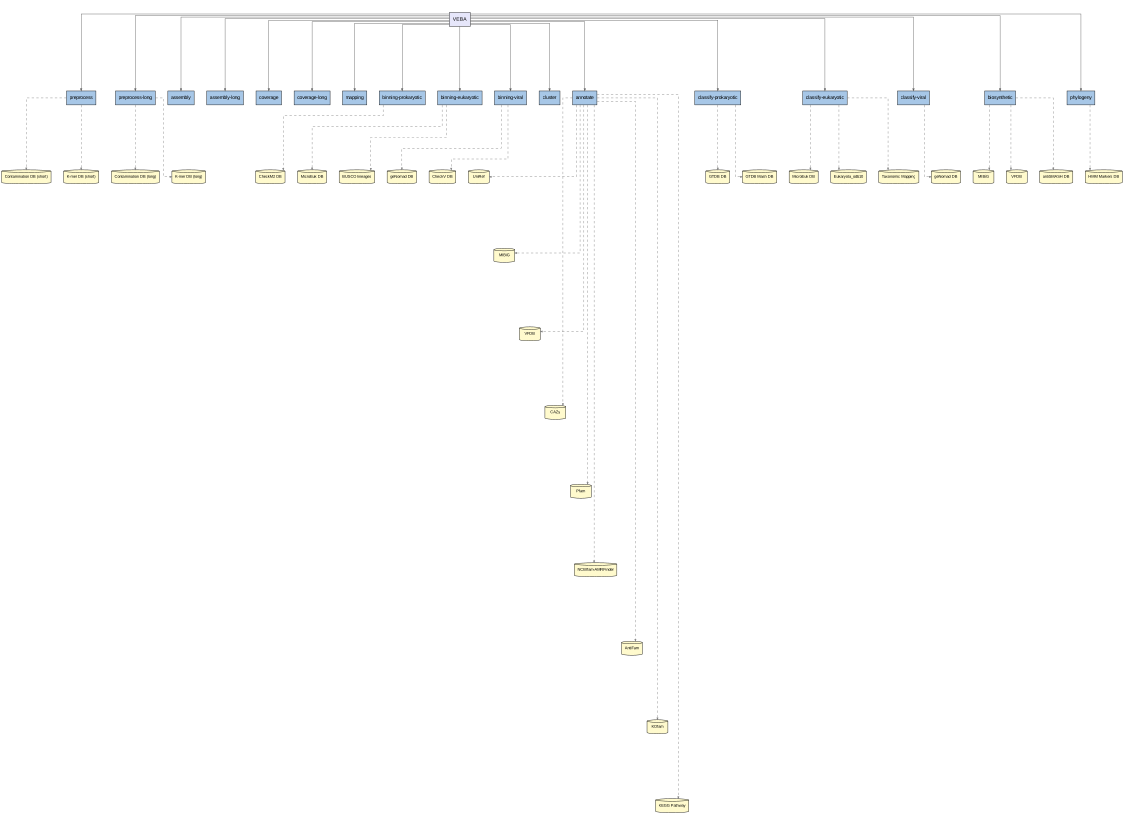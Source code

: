 digraph VEBA_Module_Database_Dependencies {
    // Graph styling
    ratio = "fill";
    size = "7.5,5.5!";  // Force aspect ratio closer to 4:3
    rankdir = TB;
    splines = ortho;    // Orthogonal splines for cleaner layout
    overlap = false;
    nodesep = 0.45;     // Reduced node separation
    ranksep = 0.6;      // Reduced rank separation
    fontname = "Arial";
    fontsize = 12;
    
    // Node styling
    node [fontname="Arial", fontsize=10, style=filled];
    
    // VEBA main node
    node [shape=box, fillcolor="#E6E6FA", style=filled, fontsize=14]
    VEBA [label="VEBA"];
    
    // Module nodes styling - arrange in a more compact way
    node [shape=box, fillcolor="#A7C7E7", style=filled, fontsize=12] // Blue
    
    // Arrange modules in a more balanced layout
    {
        rank = same;
        preprocess [label="preprocess"];
        preprocess_long [label="preprocess-long"];
        assembly [label="assembly"];
        assembly_long [label="assembly-long"];
    }
    
    {
        rank = same;
        coverage [label="coverage"];
        coverage_long [label="coverage-long"];
        mapping [label="mapping"];
    }
    
    {
        rank = same;
        binning_prokaryotic [label="binning-prokaryotic"];
        binning_eukaryotic [label="binning-eukaryotic"];
        binning_viral [label="binning-viral"];
        cluster [label="cluster"];
    }
    
    {
        rank = same;
        annotate [label="annotate"];
        classify_prokaryotic [label="classify-prokaryotic"];
        classify_eukaryotic [label="classify-eukaryotic"];
        classify_viral [label="classify-viral"];
    }
    
    {
        rank = same;
        biosynthetic [label="biosynthetic"];
        phylogeny [label="phylogeny"];
    }
    
    // Databases styling
    node [shape=cylinder, fillcolor="#FFFACD", style=filled, fontsize=10] // Yellow
    
    // Database nodes - position near their modules
    preprocess_contamination_db [label="Contamination DB (short)"];
    preprocess_kmer_db [label="K-mer DB (short)"];
    preprocess_long_contamination_db [label="Contamination DB (long)"];
    preprocess_long_kmer_db [label="K-mer DB (long)"];
    binning_prokaryotic_checkm2_db [label="CheckM2 DB"];
    binning_eukaryotic_microeuk_db [label="MicroEuk DB"];
    binning_eukaryotic_busco_db [label="BUSCO lineages"];
    binning_viral_genomad_db [label="geNomad DB"];
    binning_viral_checkv_db [label="CheckV DB"];
    annotate_uniref [label="UniRef"];
    annotate_mibig [label="MIBiG"];
    annotate_vfdb [label="VFDB"];
    annotate_cazy [label="CAZy"];
    annotate_pfam [label="Pfam"];
    annotate_ncbifam [label="NCBIfam-AMRFinder"];
    annotate_antifam [label="AntiFam"];
    annotate_kofam [label="KOfam"];
    annotate_kegg [label="KEGG Pathway"];
    classify_prokaryotic_gtdb [label="GTDB DB"];
    classify_prokaryotic_gtdb_mash [label="GTDB Mash DB"];
    classify_eukaryotic_microeuk_db [label="MicroEuk DB"];
    classify_eukaryotic_eukaryota_odb10 [label="Eukaryota_odb10"];
    classify_eukaryotic_tax_mapping [label="Taxonomic Mapping"];
    classify_viral_genomad_db [label="geNomad DB"];
    biosynthetic_mibig [label="MIBiG"];
    biosynthetic_vfdb [label="VFDB"];
    biosynthetic_antismash_db [label="antiSMASH DB"];
    phylogeny_hmm_markers [label="HMM Markers DB"];

    // Connect VEBA to modules
    edge [color="#555555", arrowsize=0.6];
    VEBA -> {preprocess preprocess_long assembly assembly_long coverage coverage_long binning_prokaryotic binning_eukaryotic 
             binning_viral annotate classify_prokaryotic classify_eukaryotic classify_viral 
             mapping cluster biosynthetic phylogeny};
    
    // Connect modules to databases with more relaxed connections
    edge [color="#777777", style=dashed, arrowsize=0.5];
    preprocess -> {preprocess_contamination_db preprocess_kmer_db};
    preprocess_long -> {preprocess_long_contamination_db preprocess_long_kmer_db};
    binning_prokaryotic -> binning_prokaryotic_checkm2_db;
    binning_eukaryotic -> {binning_eukaryotic_microeuk_db binning_eukaryotic_busco_db};
    binning_viral -> {binning_viral_genomad_db binning_viral_checkv_db};
    
    // Group annotate databases with invisible edges to manage layout
    edge [style=invis];
    annotate_uniref -> annotate_mibig -> annotate_vfdb -> annotate_cazy -> 
    annotate_pfam -> annotate_ncbifam -> annotate_antifam -> annotate_kofam -> annotate_kegg;
    
    // Restore visible edges for actual connections
    edge [color="#777777", style=dashed, arrowsize=0.5];
    annotate -> {annotate_uniref annotate_mibig annotate_vfdb annotate_cazy 
                annotate_pfam annotate_ncbifam annotate_antifam annotate_kofam annotate_kegg};
    
    classify_prokaryotic -> {classify_prokaryotic_gtdb classify_prokaryotic_gtdb_mash};
    classify_eukaryotic -> {classify_eukaryotic_microeuk_db classify_eukaryotic_eukaryota_odb10 classify_eukaryotic_tax_mapping};
    classify_viral -> classify_viral_genomad_db;
    biosynthetic -> {biosynthetic_mibig biosynthetic_vfdb biosynthetic_antismash_db};
    phylogeny -> phylogeny_hmm_markers;
}